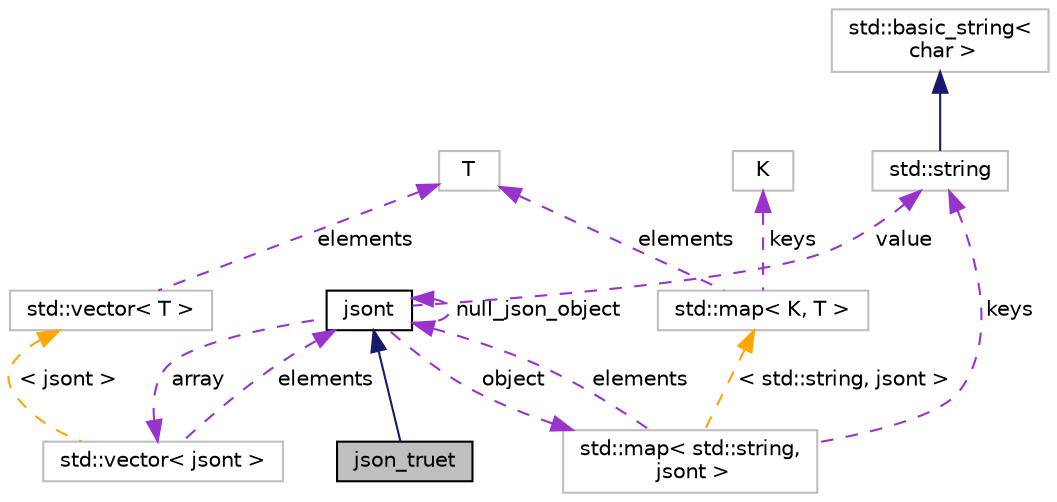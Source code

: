 digraph "json_truet"
{
 // LATEX_PDF_SIZE
  bgcolor="transparent";
  edge [fontname="Helvetica",fontsize="10",labelfontname="Helvetica",labelfontsize="10"];
  node [fontname="Helvetica",fontsize="10",shape=record];
  Node1 [label="json_truet",height=0.2,width=0.4,color="black", fillcolor="grey75", style="filled", fontcolor="black",tooltip=" "];
  Node2 -> Node1 [dir="back",color="midnightblue",fontsize="10",style="solid",fontname="Helvetica"];
  Node2 [label="jsont",height=0.2,width=0.4,color="black",URL="$classjsont.html",tooltip=" "];
  Node3 -> Node2 [dir="back",color="darkorchid3",fontsize="10",style="dashed",label=" object" ,fontname="Helvetica"];
  Node3 [label="std::map\< std::string,\l jsont \>",height=0.2,width=0.4,color="grey75",tooltip=" "];
  Node2 -> Node3 [dir="back",color="darkorchid3",fontsize="10",style="dashed",label=" elements" ,fontname="Helvetica"];
  Node4 -> Node3 [dir="back",color="darkorchid3",fontsize="10",style="dashed",label=" keys" ,fontname="Helvetica"];
  Node4 [label="std::string",height=0.2,width=0.4,color="grey75",tooltip="STL class."];
  Node5 -> Node4 [dir="back",color="midnightblue",fontsize="10",style="solid",fontname="Helvetica"];
  Node5 [label="std::basic_string\<\l char \>",height=0.2,width=0.4,color="grey75",tooltip="STL class."];
  Node6 -> Node3 [dir="back",color="orange",fontsize="10",style="dashed",label=" \< std::string, jsont \>" ,fontname="Helvetica"];
  Node6 [label="std::map\< K, T \>",height=0.2,width=0.4,color="grey75",tooltip="STL class."];
  Node7 -> Node6 [dir="back",color="darkorchid3",fontsize="10",style="dashed",label=" keys" ,fontname="Helvetica"];
  Node7 [label="K",height=0.2,width=0.4,color="grey75",tooltip=" "];
  Node8 -> Node6 [dir="back",color="darkorchid3",fontsize="10",style="dashed",label=" elements" ,fontname="Helvetica"];
  Node8 [label="T",height=0.2,width=0.4,color="grey75",tooltip=" "];
  Node2 -> Node2 [dir="back",color="darkorchid3",fontsize="10",style="dashed",label=" null_json_object" ,fontname="Helvetica"];
  Node9 -> Node2 [dir="back",color="darkorchid3",fontsize="10",style="dashed",label=" array" ,fontname="Helvetica"];
  Node9 [label="std::vector\< jsont \>",height=0.2,width=0.4,color="grey75",tooltip=" "];
  Node2 -> Node9 [dir="back",color="darkorchid3",fontsize="10",style="dashed",label=" elements" ,fontname="Helvetica"];
  Node10 -> Node9 [dir="back",color="orange",fontsize="10",style="dashed",label=" \< jsont \>" ,fontname="Helvetica"];
  Node10 [label="std::vector\< T \>",height=0.2,width=0.4,color="grey75",tooltip="STL class."];
  Node8 -> Node10 [dir="back",color="darkorchid3",fontsize="10",style="dashed",label=" elements" ,fontname="Helvetica"];
  Node4 -> Node2 [dir="back",color="darkorchid3",fontsize="10",style="dashed",label=" value" ,fontname="Helvetica"];
}
